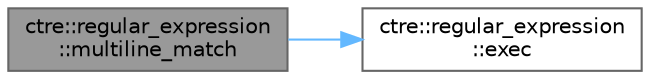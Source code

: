 digraph "ctre::regular_expression::multiline_match"
{
 // LATEX_PDF_SIZE
  bgcolor="transparent";
  edge [fontname=Helvetica,fontsize=10,labelfontname=Helvetica,labelfontsize=10];
  node [fontname=Helvetica,fontsize=10,shape=box,height=0.2,width=0.4];
  rankdir="LR";
  Node1 [id="Node000001",label="ctre::regular_expression\l::multiline_match",height=0.2,width=0.4,color="gray40", fillcolor="grey60", style="filled", fontcolor="black",tooltip=" "];
  Node1 -> Node2 [id="edge1_Node000001_Node000002",color="steelblue1",style="solid",tooltip=" "];
  Node2 [id="Node000002",label="ctre::regular_expression\l::exec",height=0.2,width=0.4,color="grey40", fillcolor="white", style="filled",URL="$structctre_1_1regular__expression.html#ac4eb9f73136a921817beb2816e27e106",tooltip=" "];
}
